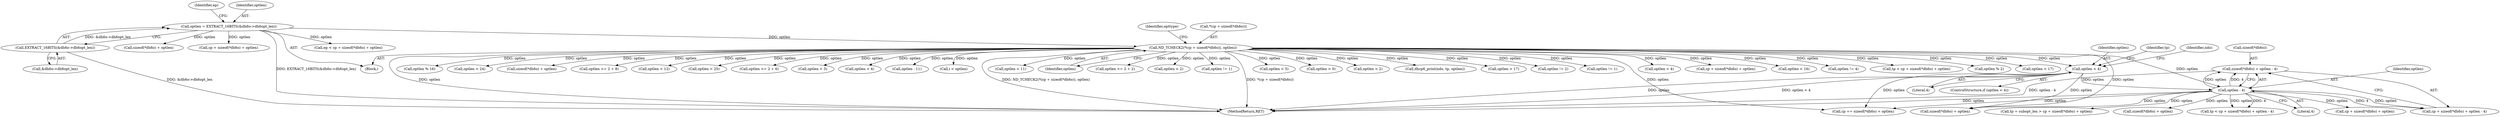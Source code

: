 digraph "0_tcpdump_11b426ee05eb62ed103218526f1fa616851c43ce@API" {
"1001492" [label="(Call,sizeof(*dh6o) + optlen - 4)"];
"1001496" [label="(Call,optlen - 4)"];
"1001471" [label="(Call,optlen < 4)"];
"1000205" [label="(Call,ND_TCHECK2(*(cp + sizeof(*dh6o)), optlen))"];
"1000171" [label="(Call,optlen = EXTRACT_16BITS(&dh6o->dh6opt_len))"];
"1000173" [label="(Call,EXTRACT_16BITS(&dh6o->dh6opt_len))"];
"1001471" [label="(Call,optlen < 4)"];
"1001519" [label="(Call,cp + sizeof(*dh6o) + optlen)"];
"1000180" [label="(Identifier,ep)"];
"1001711" [label="(Call,cp += sizeof(*dh6o) + optlen)"];
"1001515" [label="(Call,tp + subopt_len > cp + sizeof(*dh6o) + optlen)"];
"1001173" [label="(Call,optlen < 25)"];
"1000241" [label="(Call,optlen >= 2 + 6)"];
"1001592" [label="(Call,optlen < 3)"];
"1001267" [label="(Call,optlen < 4)"];
"1001493" [label="(Call,sizeof(*dh6o))"];
"1000174" [label="(Call,&dh6o->dh6opt_len)"];
"1000688" [label="(Call,optlen - 11)"];
"1000872" [label="(Call,i < optlen)"];
"1000575" [label="(Call,optlen < 11)"];
"1000212" [label="(Identifier,optlen)"];
"1000335" [label="(Call,optlen >= 2 + 2)"];
"1000183" [label="(Call,sizeof(*dh6o) + optlen)"];
"1001490" [label="(Call,cp + sizeof(*dh6o) + optlen - 4)"];
"1000205" [label="(Call,ND_TCHECK2(*(cp + sizeof(*dh6o)), optlen))"];
"1001473" [label="(Literal,4)"];
"1001472" [label="(Identifier,optlen)"];
"1000219" [label="(Call,optlen < 2)"];
"1000214" [label="(Identifier,opttype)"];
"1000895" [label="(Call,optlen != 1)"];
"1001671" [label="(Call,optlen < 5)"];
"1001497" [label="(Identifier,optlen)"];
"1001399" [label="(Call,optlen > 0)"];
"1000181" [label="(Call,cp + sizeof(*dh6o) + optlen)"];
"1001713" [label="(Call,sizeof(*dh6o) + optlen)"];
"1000206" [label="(Call,*(cp + sizeof(*dh6o)))"];
"1001041" [label="(Call,optlen < 2)"];
"1000564" [label="(Call,dhcp6_print(ndo, tp, optlen))"];
"1001496" [label="(Call,optlen - 4)"];
"1001373" [label="(Call,optlen > 17)"];
"1001481" [label="(Identifier,tp)"];
"1000528" [label="(Call,optlen != 2)"];
"1000502" [label="(Call,optlen != 1)"];
"1001130" [label="(Call,optlen < 4)"];
"1001470" [label="(ControlStructure,if (optlen < 4))"];
"1001006" [label="(Call,cp + sizeof(*dh6o) + optlen)"];
"1001416" [label="(Call,optlen < 16)"];
"1000172" [label="(Identifier,optlen)"];
"1000171" [label="(Call,optlen = EXTRACT_16BITS(&dh6o->dh6opt_len))"];
"1001521" [label="(Call,sizeof(*dh6o) + optlen)"];
"1001477" [label="(Identifier,ndo)"];
"1000173" [label="(Call,EXTRACT_16BITS(&dh6o->dh6opt_len))"];
"1001241" [label="(Call,optlen != 4)"];
"1001004" [label="(Call,tp < cp + sizeof(*dh6o) + optlen)"];
"1000455" [label="(Call,optlen % 2)"];
"1001318" [label="(Call,optlen < 17)"];
"1000952" [label="(Call,optlen % 16)"];
"1001724" [label="(MethodReturn,RET)"];
"1000391" [label="(Call,optlen < 24)"];
"1000179" [label="(Call,ep < cp + sizeof(*dh6o) + optlen)"];
"1001492" [label="(Call,sizeof(*dh6o) + optlen - 4)"];
"1001488" [label="(Call,tp < cp + sizeof(*dh6o) + optlen - 4)"];
"1000153" [label="(Block,)"];
"1001008" [label="(Call,sizeof(*dh6o) + optlen)"];
"1000293" [label="(Call,optlen >= 2 + 8)"];
"1001072" [label="(Call,optlen < 12)"];
"1001498" [label="(Literal,4)"];
"1001492" -> "1001490"  [label="AST: "];
"1001492" -> "1001496"  [label="CFG: "];
"1001493" -> "1001492"  [label="AST: "];
"1001496" -> "1001492"  [label="AST: "];
"1001490" -> "1001492"  [label="CFG: "];
"1001492" -> "1001724"  [label="DDG: optlen - 4"];
"1001496" -> "1001492"  [label="DDG: optlen"];
"1001496" -> "1001492"  [label="DDG: 4"];
"1001496" -> "1001498"  [label="CFG: "];
"1001497" -> "1001496"  [label="AST: "];
"1001498" -> "1001496"  [label="AST: "];
"1001496" -> "1001724"  [label="DDG: optlen"];
"1001496" -> "1001488"  [label="DDG: optlen"];
"1001496" -> "1001488"  [label="DDG: 4"];
"1001496" -> "1001490"  [label="DDG: optlen"];
"1001496" -> "1001490"  [label="DDG: 4"];
"1001471" -> "1001496"  [label="DDG: optlen"];
"1000205" -> "1001496"  [label="DDG: optlen"];
"1001496" -> "1001515"  [label="DDG: optlen"];
"1001496" -> "1001519"  [label="DDG: optlen"];
"1001496" -> "1001521"  [label="DDG: optlen"];
"1001496" -> "1001711"  [label="DDG: optlen"];
"1001496" -> "1001713"  [label="DDG: optlen"];
"1001471" -> "1001470"  [label="AST: "];
"1001471" -> "1001473"  [label="CFG: "];
"1001472" -> "1001471"  [label="AST: "];
"1001473" -> "1001471"  [label="AST: "];
"1001477" -> "1001471"  [label="CFG: "];
"1001481" -> "1001471"  [label="CFG: "];
"1001471" -> "1001724"  [label="DDG: optlen"];
"1001471" -> "1001724"  [label="DDG: optlen < 4"];
"1000205" -> "1001471"  [label="DDG: optlen"];
"1001471" -> "1001711"  [label="DDG: optlen"];
"1001471" -> "1001713"  [label="DDG: optlen"];
"1000205" -> "1000153"  [label="AST: "];
"1000205" -> "1000212"  [label="CFG: "];
"1000206" -> "1000205"  [label="AST: "];
"1000212" -> "1000205"  [label="AST: "];
"1000214" -> "1000205"  [label="CFG: "];
"1000205" -> "1001724"  [label="DDG: *(cp + sizeof(*dh6o))"];
"1000205" -> "1001724"  [label="DDG: optlen"];
"1000205" -> "1001724"  [label="DDG: ND_TCHECK2(*(cp + sizeof(*dh6o)), optlen)"];
"1000171" -> "1000205"  [label="DDG: optlen"];
"1000205" -> "1000219"  [label="DDG: optlen"];
"1000205" -> "1000241"  [label="DDG: optlen"];
"1000205" -> "1000293"  [label="DDG: optlen"];
"1000205" -> "1000335"  [label="DDG: optlen"];
"1000205" -> "1000391"  [label="DDG: optlen"];
"1000205" -> "1000455"  [label="DDG: optlen"];
"1000205" -> "1000502"  [label="DDG: optlen"];
"1000205" -> "1000528"  [label="DDG: optlen"];
"1000205" -> "1000564"  [label="DDG: optlen"];
"1000205" -> "1000575"  [label="DDG: optlen"];
"1000205" -> "1000688"  [label="DDG: optlen"];
"1000205" -> "1000872"  [label="DDG: optlen"];
"1000205" -> "1000895"  [label="DDG: optlen"];
"1000205" -> "1000952"  [label="DDG: optlen"];
"1000205" -> "1001004"  [label="DDG: optlen"];
"1000205" -> "1001006"  [label="DDG: optlen"];
"1000205" -> "1001008"  [label="DDG: optlen"];
"1000205" -> "1001041"  [label="DDG: optlen"];
"1000205" -> "1001072"  [label="DDG: optlen"];
"1000205" -> "1001130"  [label="DDG: optlen"];
"1000205" -> "1001173"  [label="DDG: optlen"];
"1000205" -> "1001241"  [label="DDG: optlen"];
"1000205" -> "1001267"  [label="DDG: optlen"];
"1000205" -> "1001318"  [label="DDG: optlen"];
"1000205" -> "1001373"  [label="DDG: optlen"];
"1000205" -> "1001399"  [label="DDG: optlen"];
"1000205" -> "1001416"  [label="DDG: optlen"];
"1000205" -> "1001592"  [label="DDG: optlen"];
"1000205" -> "1001671"  [label="DDG: optlen"];
"1000205" -> "1001711"  [label="DDG: optlen"];
"1000205" -> "1001713"  [label="DDG: optlen"];
"1000171" -> "1000153"  [label="AST: "];
"1000171" -> "1000173"  [label="CFG: "];
"1000172" -> "1000171"  [label="AST: "];
"1000173" -> "1000171"  [label="AST: "];
"1000180" -> "1000171"  [label="CFG: "];
"1000171" -> "1001724"  [label="DDG: EXTRACT_16BITS(&dh6o->dh6opt_len)"];
"1000173" -> "1000171"  [label="DDG: &dh6o->dh6opt_len"];
"1000171" -> "1000179"  [label="DDG: optlen"];
"1000171" -> "1000181"  [label="DDG: optlen"];
"1000171" -> "1000183"  [label="DDG: optlen"];
"1000173" -> "1000174"  [label="CFG: "];
"1000174" -> "1000173"  [label="AST: "];
"1000173" -> "1001724"  [label="DDG: &dh6o->dh6opt_len"];
}
